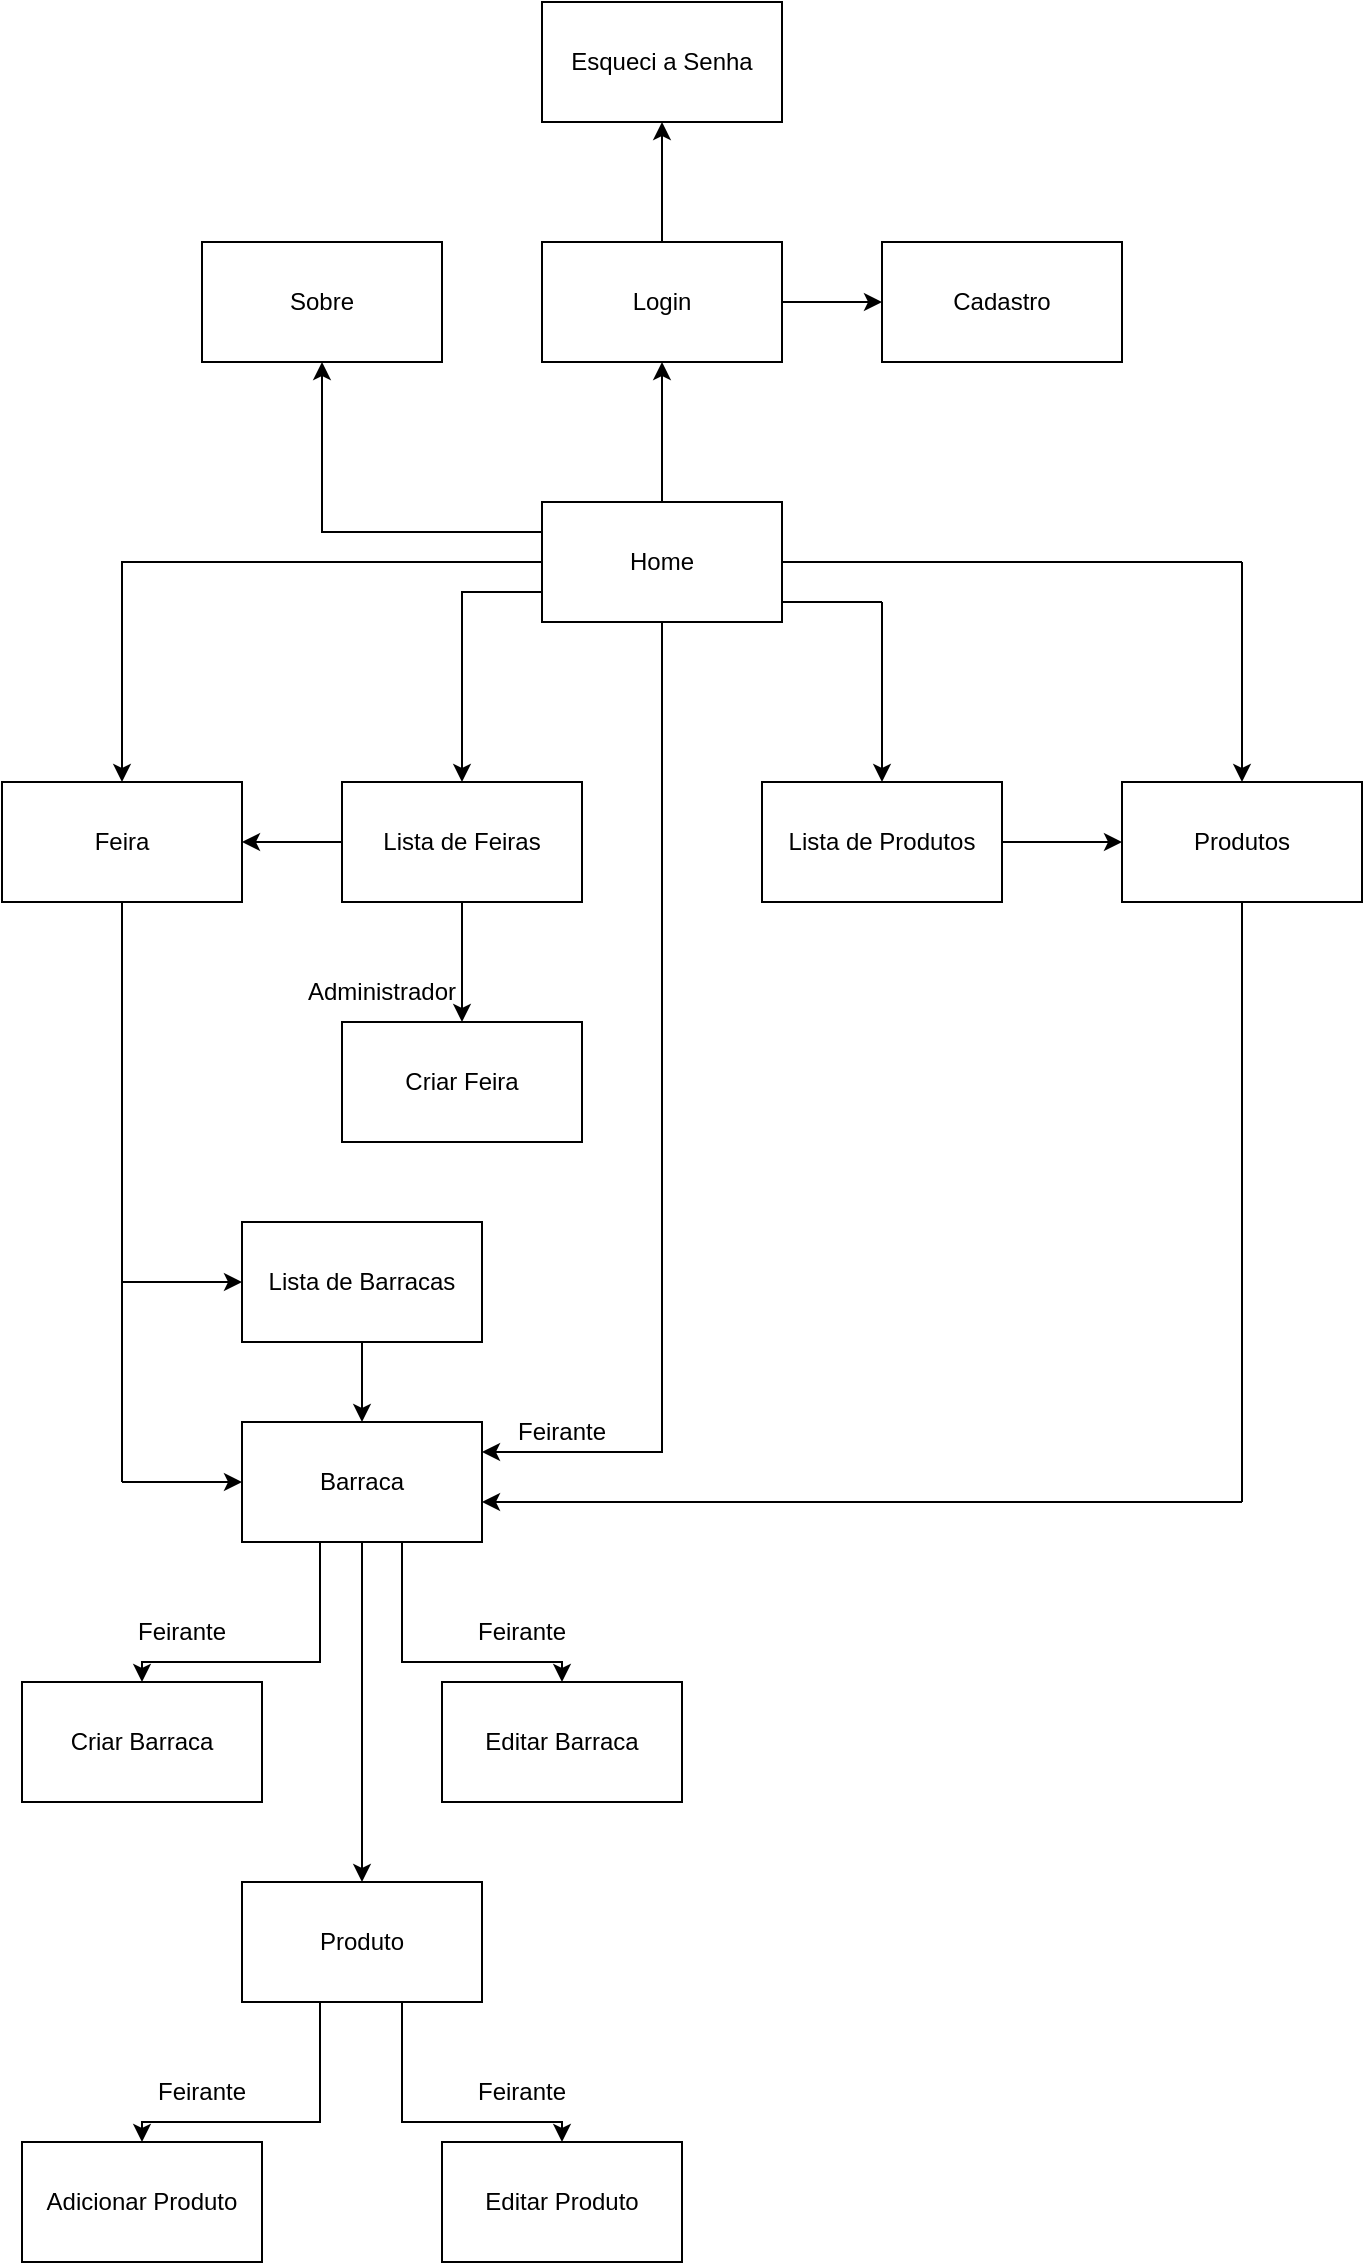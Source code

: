 <mxfile version="15.8.3" type="device"><diagram id="PN4bBAB0nB3QGm2F7Jyz" name="Page-1"><mxGraphModel dx="1856" dy="2258" grid="1" gridSize="10" guides="1" tooltips="1" connect="1" arrows="1" fold="1" page="1" pageScale="1" pageWidth="827" pageHeight="1169" math="0" shadow="0"><root><mxCell id="0"/><mxCell id="1" parent="0"/><mxCell id="ypuSCqqO3jbv819nSmJc-1" value="Home" style="rounded=0;whiteSpace=wrap;html=1;" vertex="1" parent="1"><mxGeometry x="310" y="150" width="120" height="60" as="geometry"/></mxCell><mxCell id="ypuSCqqO3jbv819nSmJc-2" value="Cadastro" style="rounded=0;whiteSpace=wrap;html=1;" vertex="1" parent="1"><mxGeometry x="480" y="20" width="120" height="60" as="geometry"/></mxCell><mxCell id="ypuSCqqO3jbv819nSmJc-3" value="Login" style="rounded=0;whiteSpace=wrap;html=1;" vertex="1" parent="1"><mxGeometry x="310" y="20" width="120" height="60" as="geometry"/></mxCell><mxCell id="ypuSCqqO3jbv819nSmJc-6" value="" style="endArrow=classic;html=1;rounded=0;exitX=0.5;exitY=0;exitDx=0;exitDy=0;entryX=0.5;entryY=1;entryDx=0;entryDy=0;" edge="1" parent="1" source="ypuSCqqO3jbv819nSmJc-1" target="ypuSCqqO3jbv819nSmJc-3"><mxGeometry width="50" height="50" relative="1" as="geometry"><mxPoint x="390" y="420" as="sourcePoint"/><mxPoint x="410" y="100" as="targetPoint"/></mxGeometry></mxCell><mxCell id="ypuSCqqO3jbv819nSmJc-7" value="Feira" style="rounded=0;whiteSpace=wrap;html=1;" vertex="1" parent="1"><mxGeometry x="40" y="290" width="120" height="60" as="geometry"/></mxCell><mxCell id="ypuSCqqO3jbv819nSmJc-8" value="" style="endArrow=classic;html=1;rounded=0;exitX=0;exitY=0.5;exitDx=0;exitDy=0;entryX=0.5;entryY=0;entryDx=0;entryDy=0;" edge="1" parent="1" source="ypuSCqqO3jbv819nSmJc-1" target="ypuSCqqO3jbv819nSmJc-7"><mxGeometry width="50" height="50" relative="1" as="geometry"><mxPoint x="390" y="380" as="sourcePoint"/><mxPoint x="440" y="330" as="targetPoint"/><Array as="points"><mxPoint x="100" y="180"/></Array></mxGeometry></mxCell><mxCell id="ypuSCqqO3jbv819nSmJc-9" value="Barraca" style="rounded=0;whiteSpace=wrap;html=1;" vertex="1" parent="1"><mxGeometry x="160" y="610" width="120" height="60" as="geometry"/></mxCell><mxCell id="ypuSCqqO3jbv819nSmJc-13" value="Lista de Feiras" style="rounded=0;whiteSpace=wrap;html=1;" vertex="1" parent="1"><mxGeometry x="210" y="290" width="120" height="60" as="geometry"/></mxCell><mxCell id="ypuSCqqO3jbv819nSmJc-14" value="" style="endArrow=classic;html=1;rounded=0;entryX=0.5;entryY=0;entryDx=0;entryDy=0;exitX=0;exitY=0.75;exitDx=0;exitDy=0;" edge="1" parent="1" source="ypuSCqqO3jbv819nSmJc-1" target="ypuSCqqO3jbv819nSmJc-13"><mxGeometry width="50" height="50" relative="1" as="geometry"><mxPoint x="270" y="200" as="sourcePoint"/><mxPoint x="440" y="330" as="targetPoint"/><Array as="points"><mxPoint x="270" y="195"/></Array></mxGeometry></mxCell><mxCell id="ypuSCqqO3jbv819nSmJc-15" value="" style="endArrow=classic;html=1;rounded=0;exitX=0;exitY=0.5;exitDx=0;exitDy=0;entryX=1;entryY=0.5;entryDx=0;entryDy=0;" edge="1" parent="1" source="ypuSCqqO3jbv819nSmJc-13" target="ypuSCqqO3jbv819nSmJc-7"><mxGeometry width="50" height="50" relative="1" as="geometry"><mxPoint x="390" y="380" as="sourcePoint"/><mxPoint x="440" y="330" as="targetPoint"/></mxGeometry></mxCell><mxCell id="ypuSCqqO3jbv819nSmJc-16" value="Lista de Barracas" style="rounded=0;whiteSpace=wrap;html=1;" vertex="1" parent="1"><mxGeometry x="160" y="510" width="120" height="60" as="geometry"/></mxCell><mxCell id="ypuSCqqO3jbv819nSmJc-17" value="" style="endArrow=classic;html=1;rounded=0;entryX=0;entryY=0.5;entryDx=0;entryDy=0;" edge="1" parent="1" target="ypuSCqqO3jbv819nSmJc-16"><mxGeometry width="50" height="50" relative="1" as="geometry"><mxPoint x="100" y="540" as="sourcePoint"/><mxPoint x="190" y="520" as="targetPoint"/></mxGeometry></mxCell><mxCell id="ypuSCqqO3jbv819nSmJc-18" value="" style="endArrow=none;html=1;rounded=0;exitX=0.5;exitY=1;exitDx=0;exitDy=0;" edge="1" parent="1" source="ypuSCqqO3jbv819nSmJc-7"><mxGeometry width="50" height="50" relative="1" as="geometry"><mxPoint x="390" y="380" as="sourcePoint"/><mxPoint x="100" y="640" as="targetPoint"/></mxGeometry></mxCell><mxCell id="ypuSCqqO3jbv819nSmJc-19" value="" style="endArrow=classic;html=1;rounded=0;entryX=0;entryY=0.5;entryDx=0;entryDy=0;" edge="1" parent="1" target="ypuSCqqO3jbv819nSmJc-9"><mxGeometry width="50" height="50" relative="1" as="geometry"><mxPoint x="100" y="640" as="sourcePoint"/><mxPoint x="440" y="420" as="targetPoint"/></mxGeometry></mxCell><mxCell id="ypuSCqqO3jbv819nSmJc-20" value="" style="endArrow=classic;html=1;rounded=0;exitX=0.5;exitY=1;exitDx=0;exitDy=0;entryX=0.5;entryY=0;entryDx=0;entryDy=0;" edge="1" parent="1" source="ypuSCqqO3jbv819nSmJc-16" target="ypuSCqqO3jbv819nSmJc-9"><mxGeometry width="50" height="50" relative="1" as="geometry"><mxPoint x="440" y="470" as="sourcePoint"/><mxPoint x="490" y="420" as="targetPoint"/></mxGeometry></mxCell><mxCell id="ypuSCqqO3jbv819nSmJc-21" value="Produtos" style="rounded=0;whiteSpace=wrap;html=1;" vertex="1" parent="1"><mxGeometry x="600" y="290" width="120" height="60" as="geometry"/></mxCell><mxCell id="ypuSCqqO3jbv819nSmJc-22" value="Lista de Produtos" style="rounded=0;whiteSpace=wrap;html=1;" vertex="1" parent="1"><mxGeometry x="420" y="290" width="120" height="60" as="geometry"/></mxCell><mxCell id="ypuSCqqO3jbv819nSmJc-23" value="" style="endArrow=classic;html=1;rounded=0;entryX=0.5;entryY=0;entryDx=0;entryDy=0;" edge="1" parent="1" target="ypuSCqqO3jbv819nSmJc-21"><mxGeometry width="50" height="50" relative="1" as="geometry"><mxPoint x="660" y="180" as="sourcePoint"/><mxPoint x="490" y="180" as="targetPoint"/><Array as="points"/></mxGeometry></mxCell><mxCell id="ypuSCqqO3jbv819nSmJc-25" value="" style="endArrow=none;html=1;rounded=0;exitX=1;exitY=0.5;exitDx=0;exitDy=0;" edge="1" parent="1" source="ypuSCqqO3jbv819nSmJc-1"><mxGeometry width="50" height="50" relative="1" as="geometry"><mxPoint x="390" y="380" as="sourcePoint"/><mxPoint x="660" y="180" as="targetPoint"/><Array as="points"/></mxGeometry></mxCell><mxCell id="ypuSCqqO3jbv819nSmJc-26" value="" style="endArrow=classic;html=1;rounded=0;entryX=0.5;entryY=0;entryDx=0;entryDy=0;" edge="1" parent="1" target="ypuSCqqO3jbv819nSmJc-22"><mxGeometry width="50" height="50" relative="1" as="geometry"><mxPoint x="480" y="200" as="sourcePoint"/><mxPoint x="400" y="330" as="targetPoint"/></mxGeometry></mxCell><mxCell id="ypuSCqqO3jbv819nSmJc-27" value="" style="endArrow=classic;html=1;rounded=0;entryX=0;entryY=0.5;entryDx=0;entryDy=0;exitX=1;exitY=0.5;exitDx=0;exitDy=0;" edge="1" parent="1" source="ypuSCqqO3jbv819nSmJc-22" target="ypuSCqqO3jbv819nSmJc-21"><mxGeometry width="50" height="50" relative="1" as="geometry"><mxPoint x="350" y="380" as="sourcePoint"/><mxPoint x="400" y="330" as="targetPoint"/></mxGeometry></mxCell><mxCell id="ypuSCqqO3jbv819nSmJc-28" value="" style="endArrow=classic;html=1;rounded=0;" edge="1" parent="1"><mxGeometry width="50" height="50" relative="1" as="geometry"><mxPoint x="660" y="650" as="sourcePoint"/><mxPoint x="280" y="650" as="targetPoint"/><Array as="points"><mxPoint x="450" y="650"/></Array></mxGeometry></mxCell><mxCell id="ypuSCqqO3jbv819nSmJc-29" value="" style="endArrow=none;html=1;rounded=0;entryX=0.5;entryY=1;entryDx=0;entryDy=0;" edge="1" parent="1" target="ypuSCqqO3jbv819nSmJc-21"><mxGeometry width="50" height="50" relative="1" as="geometry"><mxPoint x="660" y="650" as="sourcePoint"/><mxPoint x="430" y="330" as="targetPoint"/></mxGeometry></mxCell><mxCell id="ypuSCqqO3jbv819nSmJc-30" value="" style="endArrow=classic;html=1;rounded=0;exitX=1;exitY=0.5;exitDx=0;exitDy=0;entryX=0;entryY=0.5;entryDx=0;entryDy=0;" edge="1" parent="1" source="ypuSCqqO3jbv819nSmJc-3" target="ypuSCqqO3jbv819nSmJc-2"><mxGeometry width="50" height="50" relative="1" as="geometry"><mxPoint x="390" y="380" as="sourcePoint"/><mxPoint x="440" y="330" as="targetPoint"/></mxGeometry></mxCell><mxCell id="ypuSCqqO3jbv819nSmJc-35" value="" style="endArrow=none;html=1;rounded=0;" edge="1" parent="1"><mxGeometry width="50" height="50" relative="1" as="geometry"><mxPoint x="430" y="200" as="sourcePoint"/><mxPoint x="480" y="200" as="targetPoint"/></mxGeometry></mxCell><mxCell id="ypuSCqqO3jbv819nSmJc-38" value="" style="endArrow=classic;html=1;rounded=0;exitX=0.5;exitY=1;exitDx=0;exitDy=0;entryX=1;entryY=0.25;entryDx=0;entryDy=0;" edge="1" parent="1" source="ypuSCqqO3jbv819nSmJc-1" target="ypuSCqqO3jbv819nSmJc-9"><mxGeometry width="50" height="50" relative="1" as="geometry"><mxPoint x="380" y="390" as="sourcePoint"/><mxPoint x="370" y="540" as="targetPoint"/><Array as="points"><mxPoint x="370" y="625"/><mxPoint x="320" y="625"/></Array></mxGeometry></mxCell><mxCell id="ypuSCqqO3jbv819nSmJc-40" value="Feirante" style="text;html=1;strokeColor=none;fillColor=none;align=center;verticalAlign=middle;whiteSpace=wrap;rounded=0;" vertex="1" parent="1"><mxGeometry x="290" y="600" width="60" height="30" as="geometry"/></mxCell><mxCell id="ypuSCqqO3jbv819nSmJc-41" value="Sobre" style="rounded=0;whiteSpace=wrap;html=1;" vertex="1" parent="1"><mxGeometry x="140" y="20" width="120" height="60" as="geometry"/></mxCell><mxCell id="ypuSCqqO3jbv819nSmJc-42" value="" style="endArrow=classic;html=1;rounded=0;exitX=0;exitY=0.25;exitDx=0;exitDy=0;entryX=0.5;entryY=1;entryDx=0;entryDy=0;" edge="1" parent="1" source="ypuSCqqO3jbv819nSmJc-1" target="ypuSCqqO3jbv819nSmJc-41"><mxGeometry width="50" height="50" relative="1" as="geometry"><mxPoint x="380" y="390" as="sourcePoint"/><mxPoint x="430" y="340" as="targetPoint"/><Array as="points"><mxPoint x="200" y="165"/></Array></mxGeometry></mxCell><mxCell id="ypuSCqqO3jbv819nSmJc-43" value="Esqueci a Senha" style="rounded=0;whiteSpace=wrap;html=1;" vertex="1" parent="1"><mxGeometry x="310" y="-100" width="120" height="60" as="geometry"/></mxCell><mxCell id="ypuSCqqO3jbv819nSmJc-44" value="" style="endArrow=classic;html=1;rounded=0;entryX=0.5;entryY=1;entryDx=0;entryDy=0;exitX=0.5;exitY=0;exitDx=0;exitDy=0;" edge="1" parent="1" source="ypuSCqqO3jbv819nSmJc-3" target="ypuSCqqO3jbv819nSmJc-43"><mxGeometry width="50" height="50" relative="1" as="geometry"><mxPoint x="400" as="sourcePoint"/><mxPoint x="430" y="220" as="targetPoint"/></mxGeometry></mxCell><mxCell id="ypuSCqqO3jbv819nSmJc-45" value="Criar Barraca" style="rounded=0;whiteSpace=wrap;html=1;" vertex="1" parent="1"><mxGeometry x="50" y="740" width="120" height="60" as="geometry"/></mxCell><mxCell id="ypuSCqqO3jbv819nSmJc-46" value="Criar Feira" style="rounded=0;whiteSpace=wrap;html=1;direction=west;" vertex="1" parent="1"><mxGeometry x="210" y="410" width="120" height="60" as="geometry"/></mxCell><mxCell id="ypuSCqqO3jbv819nSmJc-47" value="Editar Barraca" style="rounded=0;whiteSpace=wrap;html=1;" vertex="1" parent="1"><mxGeometry x="260" y="740" width="120" height="60" as="geometry"/></mxCell><mxCell id="ypuSCqqO3jbv819nSmJc-49" value="" style="endArrow=classic;html=1;rounded=0;exitX=0.325;exitY=1;exitDx=0;exitDy=0;exitPerimeter=0;entryX=0.5;entryY=0;entryDx=0;entryDy=0;" edge="1" parent="1" source="ypuSCqqO3jbv819nSmJc-9" target="ypuSCqqO3jbv819nSmJc-45"><mxGeometry width="50" height="50" relative="1" as="geometry"><mxPoint x="350" y="660" as="sourcePoint"/><mxPoint x="199" y="790" as="targetPoint"/><Array as="points"><mxPoint x="199" y="730"/><mxPoint x="110" y="730"/></Array></mxGeometry></mxCell><mxCell id="ypuSCqqO3jbv819nSmJc-52" value="Adicionar Produto" style="rounded=0;whiteSpace=wrap;html=1;" vertex="1" parent="1"><mxGeometry x="50" y="970" width="120" height="60" as="geometry"/></mxCell><mxCell id="ypuSCqqO3jbv819nSmJc-53" value="Editar Produto" style="rounded=0;whiteSpace=wrap;html=1;" vertex="1" parent="1"><mxGeometry x="260" y="970" width="120" height="60" as="geometry"/></mxCell><mxCell id="ypuSCqqO3jbv819nSmJc-54" value="" style="endArrow=classic;html=1;rounded=0;entryX=0.5;entryY=0;entryDx=0;entryDy=0;" edge="1" parent="1" target="ypuSCqqO3jbv819nSmJc-47"><mxGeometry width="50" height="50" relative="1" as="geometry"><mxPoint x="240" y="670" as="sourcePoint"/><mxPoint x="240" y="740" as="targetPoint"/><Array as="points"><mxPoint x="240" y="730"/><mxPoint x="320" y="730"/></Array></mxGeometry></mxCell><mxCell id="ypuSCqqO3jbv819nSmJc-55" value="" style="endArrow=classic;html=1;rounded=0;exitX=0.5;exitY=1;exitDx=0;exitDy=0;" edge="1" parent="1" source="ypuSCqqO3jbv819nSmJc-9"><mxGeometry width="50" height="50" relative="1" as="geometry"><mxPoint x="350" y="760" as="sourcePoint"/><mxPoint x="220" y="840" as="targetPoint"/></mxGeometry></mxCell><mxCell id="ypuSCqqO3jbv819nSmJc-56" value="Produto" style="rounded=0;whiteSpace=wrap;html=1;" vertex="1" parent="1"><mxGeometry x="160" y="840" width="120" height="60" as="geometry"/></mxCell><mxCell id="ypuSCqqO3jbv819nSmJc-57" value="" style="endArrow=classic;html=1;rounded=0;exitX=0.325;exitY=1;exitDx=0;exitDy=0;exitPerimeter=0;entryX=0.5;entryY=0;entryDx=0;entryDy=0;" edge="1" parent="1"><mxGeometry width="50" height="50" relative="1" as="geometry"><mxPoint x="199" y="900" as="sourcePoint"/><mxPoint x="110" y="970" as="targetPoint"/><Array as="points"><mxPoint x="199" y="960"/><mxPoint x="110" y="960"/></Array></mxGeometry></mxCell><mxCell id="ypuSCqqO3jbv819nSmJc-58" value="" style="endArrow=classic;html=1;rounded=0;entryX=0.5;entryY=0;entryDx=0;entryDy=0;" edge="1" parent="1"><mxGeometry width="50" height="50" relative="1" as="geometry"><mxPoint x="240" y="900" as="sourcePoint"/><mxPoint x="320" y="970" as="targetPoint"/><Array as="points"><mxPoint x="240" y="960"/><mxPoint x="320" y="960"/></Array></mxGeometry></mxCell><mxCell id="ypuSCqqO3jbv819nSmJc-59" value="Feirante" style="text;html=1;strokeColor=none;fillColor=none;align=center;verticalAlign=middle;whiteSpace=wrap;rounded=0;" vertex="1" parent="1"><mxGeometry x="270" y="700" width="60" height="30" as="geometry"/></mxCell><mxCell id="ypuSCqqO3jbv819nSmJc-60" value="Feirante" style="text;html=1;strokeColor=none;fillColor=none;align=center;verticalAlign=middle;whiteSpace=wrap;rounded=0;" vertex="1" parent="1"><mxGeometry x="100" y="700" width="60" height="30" as="geometry"/></mxCell><mxCell id="ypuSCqqO3jbv819nSmJc-61" value="Feirante" style="text;html=1;strokeColor=none;fillColor=none;align=center;verticalAlign=middle;whiteSpace=wrap;rounded=0;" vertex="1" parent="1"><mxGeometry x="270" y="930" width="60" height="30" as="geometry"/></mxCell><mxCell id="ypuSCqqO3jbv819nSmJc-62" value="Feirante" style="text;html=1;strokeColor=none;fillColor=none;align=center;verticalAlign=middle;whiteSpace=wrap;rounded=0;" vertex="1" parent="1"><mxGeometry x="110" y="930" width="60" height="30" as="geometry"/></mxCell><mxCell id="ypuSCqqO3jbv819nSmJc-66" value="" style="endArrow=classic;html=1;rounded=0;exitX=0.5;exitY=1;exitDx=0;exitDy=0;entryX=0.5;entryY=1;entryDx=0;entryDy=0;" edge="1" parent="1" source="ypuSCqqO3jbv819nSmJc-13" target="ypuSCqqO3jbv819nSmJc-46"><mxGeometry width="50" height="50" relative="1" as="geometry"><mxPoint x="350" y="530" as="sourcePoint"/><mxPoint x="400" y="480" as="targetPoint"/></mxGeometry></mxCell><mxCell id="ypuSCqqO3jbv819nSmJc-67" value="Administrador" style="text;html=1;strokeColor=none;fillColor=none;align=center;verticalAlign=middle;whiteSpace=wrap;rounded=0;" vertex="1" parent="1"><mxGeometry x="200" y="380" width="60" height="30" as="geometry"/></mxCell></root></mxGraphModel></diagram></mxfile>